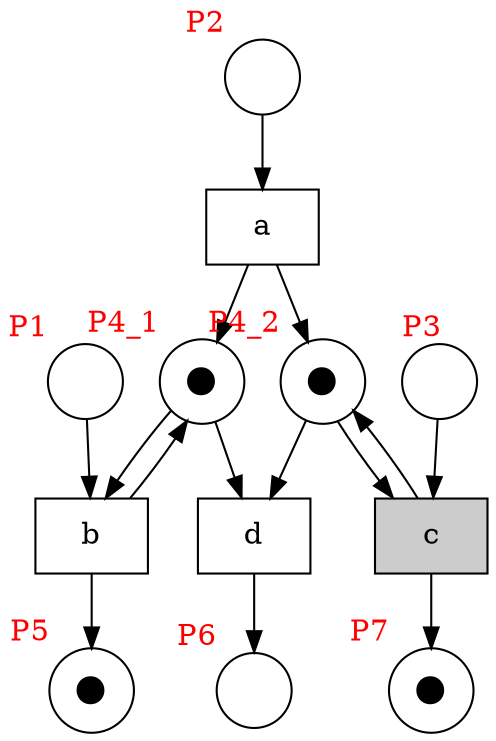digraph test {
  p1 -> t2;
  p2 -> t1;
  t1 -> p4;
  t1 -> p8;
  p3 -> t3;
  t2 -> p4 [constraint=false];
  p4 -> t2;
  t3 -> p8 [constraint=false];
  p8 -> t3;
  t2 -> p5;
  p4 -> t4;
  p8 -> t4;
  t3 -> p7;
  t4 -> p6;
  p1 [label="" xlabel= <<FONT COLOR="red">P1</FONT>> shape=circle ];
  p2 [label="" xlabel= <<FONT COLOR="red">P2</FONT>> shape=circle ];
  p3 [label="" xlabel= <<FONT COLOR="red">P3</FONT>> shape=circle ];
  p4 [label="⬤" xlabel= <<FONT COLOR="red">P4_1</FONT>> shape=circle ];
  p5 [label="⬤" xlabel= <<FONT COLOR="red">P5</FONT>> shape=circle ];
  p6 [label="" xlabel= <<FONT COLOR="red">P6</FONT>> shape=circle ];
  p7 [label="⬤" xlabel= <<FONT COLOR="red">P7</FONT>> shape=circle ];
  p8 [label="⬤" xlabel= <<FONT COLOR="red">P4_2</FONT>> shape=circle ];
  t1 [label="a" shape=box];
  t2 [label="b" shape=box];
  t3 [fillcolor="#cccccc" label="c" shape=box style=filled];
  t4 [label="d" shape=box];
}
